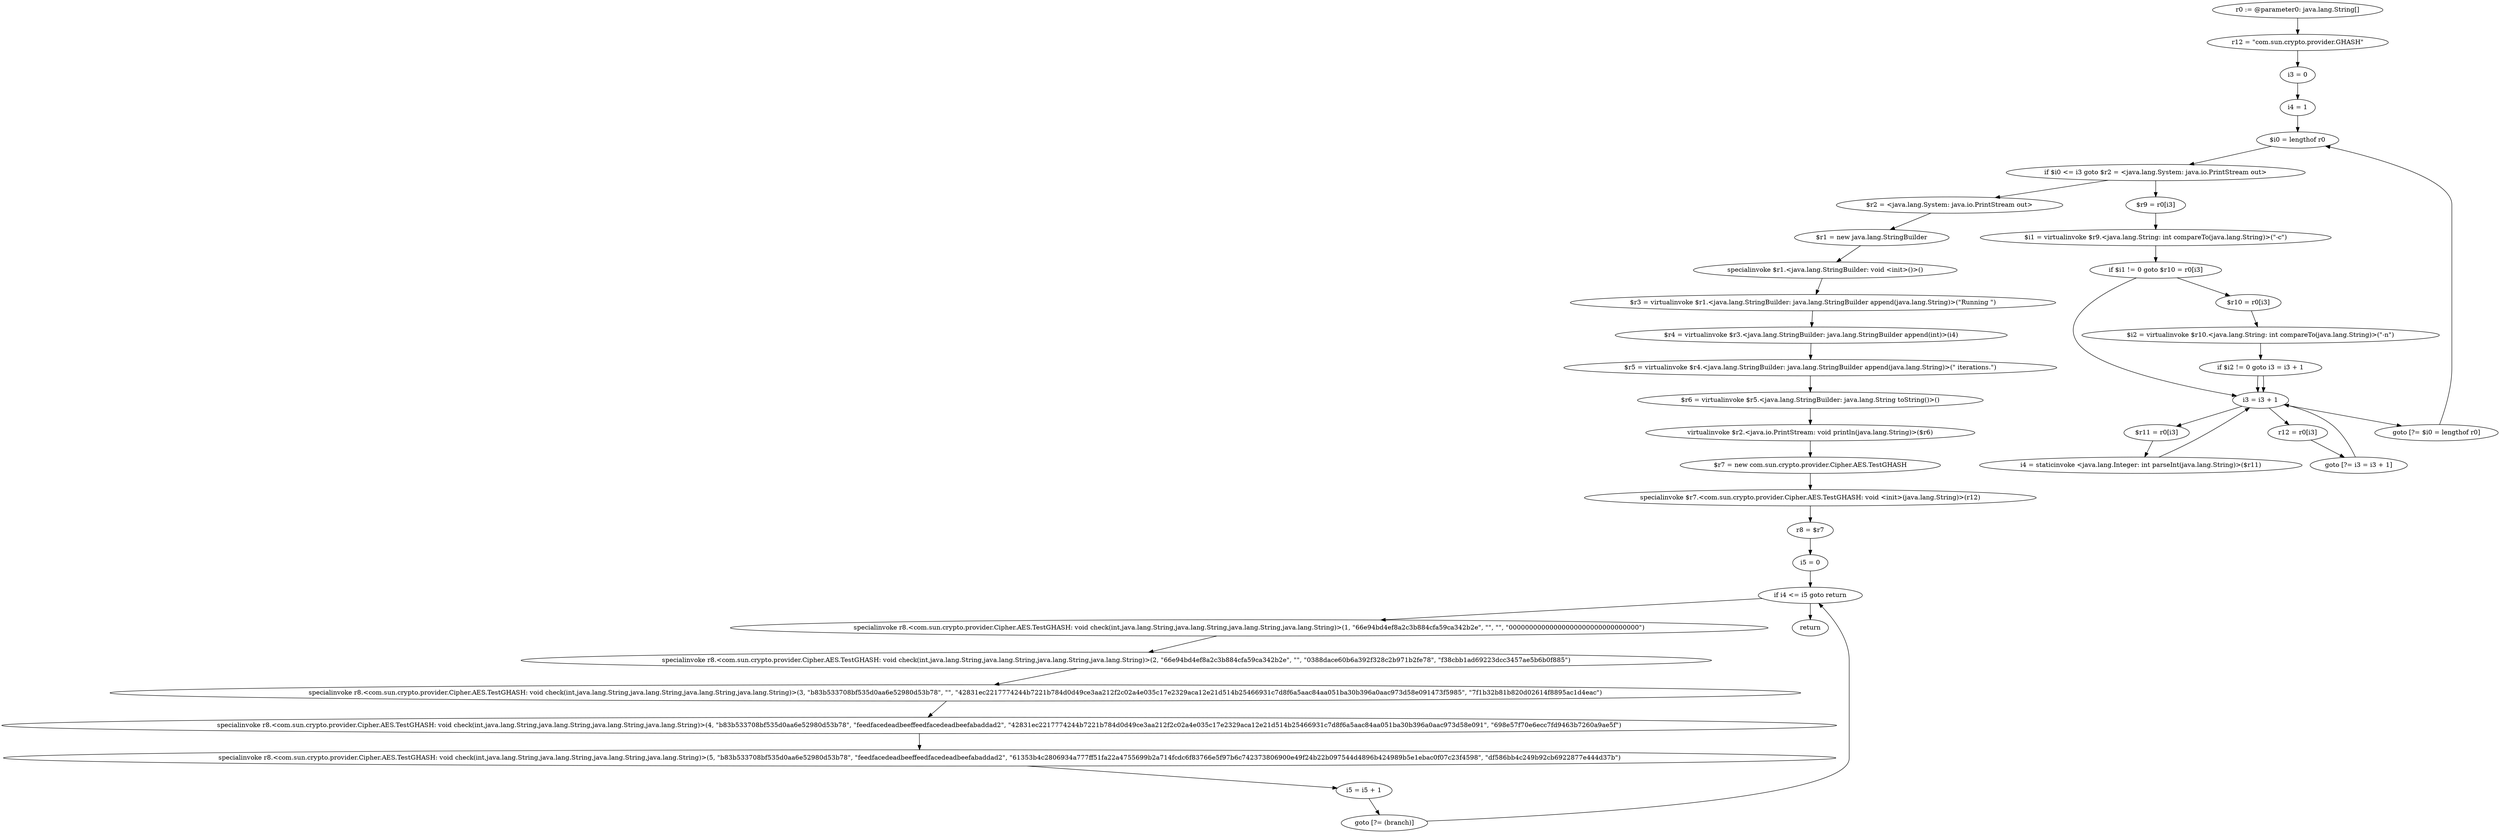 digraph "unitGraph" {
    "r0 := @parameter0: java.lang.String[]"
    "r12 = \"com.sun.crypto.provider.GHASH\""
    "i3 = 0"
    "i4 = 1"
    "$i0 = lengthof r0"
    "if $i0 <= i3 goto $r2 = <java.lang.System: java.io.PrintStream out>"
    "$r9 = r0[i3]"
    "$i1 = virtualinvoke $r9.<java.lang.String: int compareTo(java.lang.String)>(\"-c\")"
    "if $i1 != 0 goto $r10 = r0[i3]"
    "i3 = i3 + 1"
    "r12 = r0[i3]"
    "goto [?= i3 = i3 + 1]"
    "$r10 = r0[i3]"
    "$i2 = virtualinvoke $r10.<java.lang.String: int compareTo(java.lang.String)>(\"-n\")"
    "if $i2 != 0 goto i3 = i3 + 1"
    "$r11 = r0[i3]"
    "i4 = staticinvoke <java.lang.Integer: int parseInt(java.lang.String)>($r11)"
    "goto [?= $i0 = lengthof r0]"
    "$r2 = <java.lang.System: java.io.PrintStream out>"
    "$r1 = new java.lang.StringBuilder"
    "specialinvoke $r1.<java.lang.StringBuilder: void <init>()>()"
    "$r3 = virtualinvoke $r1.<java.lang.StringBuilder: java.lang.StringBuilder append(java.lang.String)>(\"Running \")"
    "$r4 = virtualinvoke $r3.<java.lang.StringBuilder: java.lang.StringBuilder append(int)>(i4)"
    "$r5 = virtualinvoke $r4.<java.lang.StringBuilder: java.lang.StringBuilder append(java.lang.String)>(\" iterations.\")"
    "$r6 = virtualinvoke $r5.<java.lang.StringBuilder: java.lang.String toString()>()"
    "virtualinvoke $r2.<java.io.PrintStream: void println(java.lang.String)>($r6)"
    "$r7 = new com.sun.crypto.provider.Cipher.AES.TestGHASH"
    "specialinvoke $r7.<com.sun.crypto.provider.Cipher.AES.TestGHASH: void <init>(java.lang.String)>(r12)"
    "r8 = $r7"
    "i5 = 0"
    "if i4 <= i5 goto return"
    "specialinvoke r8.<com.sun.crypto.provider.Cipher.AES.TestGHASH: void check(int,java.lang.String,java.lang.String,java.lang.String,java.lang.String)>(1, \"66e94bd4ef8a2c3b884cfa59ca342b2e\", \"\", \"\", \"00000000000000000000000000000000\")"
    "specialinvoke r8.<com.sun.crypto.provider.Cipher.AES.TestGHASH: void check(int,java.lang.String,java.lang.String,java.lang.String,java.lang.String)>(2, \"66e94bd4ef8a2c3b884cfa59ca342b2e\", \"\", \"0388dace60b6a392f328c2b971b2fe78\", \"f38cbb1ad69223dcc3457ae5b6b0f885\")"
    "specialinvoke r8.<com.sun.crypto.provider.Cipher.AES.TestGHASH: void check(int,java.lang.String,java.lang.String,java.lang.String,java.lang.String)>(3, \"b83b533708bf535d0aa6e52980d53b78\", \"\", \"42831ec2217774244b7221b784d0d49ce3aa212f2c02a4e035c17e2329aca12e21d514b25466931c7d8f6a5aac84aa051ba30b396a0aac973d58e091473f5985\", \"7f1b32b81b820d02614f8895ac1d4eac\")"
    "specialinvoke r8.<com.sun.crypto.provider.Cipher.AES.TestGHASH: void check(int,java.lang.String,java.lang.String,java.lang.String,java.lang.String)>(4, \"b83b533708bf535d0aa6e52980d53b78\", \"feedfacedeadbeeffeedfacedeadbeefabaddad2\", \"42831ec2217774244b7221b784d0d49ce3aa212f2c02a4e035c17e2329aca12e21d514b25466931c7d8f6a5aac84aa051ba30b396a0aac973d58e091\", \"698e57f70e6ecc7fd9463b7260a9ae5f\")"
    "specialinvoke r8.<com.sun.crypto.provider.Cipher.AES.TestGHASH: void check(int,java.lang.String,java.lang.String,java.lang.String,java.lang.String)>(5, \"b83b533708bf535d0aa6e52980d53b78\", \"feedfacedeadbeeffeedfacedeadbeefabaddad2\", \"61353b4c2806934a777ff51fa22a4755699b2a714fcdc6f83766e5f97b6c742373806900e49f24b22b097544d4896b424989b5e1ebac0f07c23f4598\", \"df586bb4c249b92cb6922877e444d37b\")"
    "i5 = i5 + 1"
    "goto [?= (branch)]"
    "return"
    "r0 := @parameter0: java.lang.String[]"->"r12 = \"com.sun.crypto.provider.GHASH\"";
    "r12 = \"com.sun.crypto.provider.GHASH\""->"i3 = 0";
    "i3 = 0"->"i4 = 1";
    "i4 = 1"->"$i0 = lengthof r0";
    "$i0 = lengthof r0"->"if $i0 <= i3 goto $r2 = <java.lang.System: java.io.PrintStream out>";
    "if $i0 <= i3 goto $r2 = <java.lang.System: java.io.PrintStream out>"->"$r9 = r0[i3]";
    "if $i0 <= i3 goto $r2 = <java.lang.System: java.io.PrintStream out>"->"$r2 = <java.lang.System: java.io.PrintStream out>";
    "$r9 = r0[i3]"->"$i1 = virtualinvoke $r9.<java.lang.String: int compareTo(java.lang.String)>(\"-c\")";
    "$i1 = virtualinvoke $r9.<java.lang.String: int compareTo(java.lang.String)>(\"-c\")"->"if $i1 != 0 goto $r10 = r0[i3]";
    "if $i1 != 0 goto $r10 = r0[i3]"->"i3 = i3 + 1";
    "if $i1 != 0 goto $r10 = r0[i3]"->"$r10 = r0[i3]";
    "i3 = i3 + 1"->"r12 = r0[i3]";
    "r12 = r0[i3]"->"goto [?= i3 = i3 + 1]";
    "goto [?= i3 = i3 + 1]"->"i3 = i3 + 1";
    "$r10 = r0[i3]"->"$i2 = virtualinvoke $r10.<java.lang.String: int compareTo(java.lang.String)>(\"-n\")";
    "$i2 = virtualinvoke $r10.<java.lang.String: int compareTo(java.lang.String)>(\"-n\")"->"if $i2 != 0 goto i3 = i3 + 1";
    "if $i2 != 0 goto i3 = i3 + 1"->"i3 = i3 + 1";
    "if $i2 != 0 goto i3 = i3 + 1"->"i3 = i3 + 1";
    "i3 = i3 + 1"->"$r11 = r0[i3]";
    "$r11 = r0[i3]"->"i4 = staticinvoke <java.lang.Integer: int parseInt(java.lang.String)>($r11)";
    "i4 = staticinvoke <java.lang.Integer: int parseInt(java.lang.String)>($r11)"->"i3 = i3 + 1";
    "i3 = i3 + 1"->"goto [?= $i0 = lengthof r0]";
    "goto [?= $i0 = lengthof r0]"->"$i0 = lengthof r0";
    "$r2 = <java.lang.System: java.io.PrintStream out>"->"$r1 = new java.lang.StringBuilder";
    "$r1 = new java.lang.StringBuilder"->"specialinvoke $r1.<java.lang.StringBuilder: void <init>()>()";
    "specialinvoke $r1.<java.lang.StringBuilder: void <init>()>()"->"$r3 = virtualinvoke $r1.<java.lang.StringBuilder: java.lang.StringBuilder append(java.lang.String)>(\"Running \")";
    "$r3 = virtualinvoke $r1.<java.lang.StringBuilder: java.lang.StringBuilder append(java.lang.String)>(\"Running \")"->"$r4 = virtualinvoke $r3.<java.lang.StringBuilder: java.lang.StringBuilder append(int)>(i4)";
    "$r4 = virtualinvoke $r3.<java.lang.StringBuilder: java.lang.StringBuilder append(int)>(i4)"->"$r5 = virtualinvoke $r4.<java.lang.StringBuilder: java.lang.StringBuilder append(java.lang.String)>(\" iterations.\")";
    "$r5 = virtualinvoke $r4.<java.lang.StringBuilder: java.lang.StringBuilder append(java.lang.String)>(\" iterations.\")"->"$r6 = virtualinvoke $r5.<java.lang.StringBuilder: java.lang.String toString()>()";
    "$r6 = virtualinvoke $r5.<java.lang.StringBuilder: java.lang.String toString()>()"->"virtualinvoke $r2.<java.io.PrintStream: void println(java.lang.String)>($r6)";
    "virtualinvoke $r2.<java.io.PrintStream: void println(java.lang.String)>($r6)"->"$r7 = new com.sun.crypto.provider.Cipher.AES.TestGHASH";
    "$r7 = new com.sun.crypto.provider.Cipher.AES.TestGHASH"->"specialinvoke $r7.<com.sun.crypto.provider.Cipher.AES.TestGHASH: void <init>(java.lang.String)>(r12)";
    "specialinvoke $r7.<com.sun.crypto.provider.Cipher.AES.TestGHASH: void <init>(java.lang.String)>(r12)"->"r8 = $r7";
    "r8 = $r7"->"i5 = 0";
    "i5 = 0"->"if i4 <= i5 goto return";
    "if i4 <= i5 goto return"->"specialinvoke r8.<com.sun.crypto.provider.Cipher.AES.TestGHASH: void check(int,java.lang.String,java.lang.String,java.lang.String,java.lang.String)>(1, \"66e94bd4ef8a2c3b884cfa59ca342b2e\", \"\", \"\", \"00000000000000000000000000000000\")";
    "if i4 <= i5 goto return"->"return";
    "specialinvoke r8.<com.sun.crypto.provider.Cipher.AES.TestGHASH: void check(int,java.lang.String,java.lang.String,java.lang.String,java.lang.String)>(1, \"66e94bd4ef8a2c3b884cfa59ca342b2e\", \"\", \"\", \"00000000000000000000000000000000\")"->"specialinvoke r8.<com.sun.crypto.provider.Cipher.AES.TestGHASH: void check(int,java.lang.String,java.lang.String,java.lang.String,java.lang.String)>(2, \"66e94bd4ef8a2c3b884cfa59ca342b2e\", \"\", \"0388dace60b6a392f328c2b971b2fe78\", \"f38cbb1ad69223dcc3457ae5b6b0f885\")";
    "specialinvoke r8.<com.sun.crypto.provider.Cipher.AES.TestGHASH: void check(int,java.lang.String,java.lang.String,java.lang.String,java.lang.String)>(2, \"66e94bd4ef8a2c3b884cfa59ca342b2e\", \"\", \"0388dace60b6a392f328c2b971b2fe78\", \"f38cbb1ad69223dcc3457ae5b6b0f885\")"->"specialinvoke r8.<com.sun.crypto.provider.Cipher.AES.TestGHASH: void check(int,java.lang.String,java.lang.String,java.lang.String,java.lang.String)>(3, \"b83b533708bf535d0aa6e52980d53b78\", \"\", \"42831ec2217774244b7221b784d0d49ce3aa212f2c02a4e035c17e2329aca12e21d514b25466931c7d8f6a5aac84aa051ba30b396a0aac973d58e091473f5985\", \"7f1b32b81b820d02614f8895ac1d4eac\")";
    "specialinvoke r8.<com.sun.crypto.provider.Cipher.AES.TestGHASH: void check(int,java.lang.String,java.lang.String,java.lang.String,java.lang.String)>(3, \"b83b533708bf535d0aa6e52980d53b78\", \"\", \"42831ec2217774244b7221b784d0d49ce3aa212f2c02a4e035c17e2329aca12e21d514b25466931c7d8f6a5aac84aa051ba30b396a0aac973d58e091473f5985\", \"7f1b32b81b820d02614f8895ac1d4eac\")"->"specialinvoke r8.<com.sun.crypto.provider.Cipher.AES.TestGHASH: void check(int,java.lang.String,java.lang.String,java.lang.String,java.lang.String)>(4, \"b83b533708bf535d0aa6e52980d53b78\", \"feedfacedeadbeeffeedfacedeadbeefabaddad2\", \"42831ec2217774244b7221b784d0d49ce3aa212f2c02a4e035c17e2329aca12e21d514b25466931c7d8f6a5aac84aa051ba30b396a0aac973d58e091\", \"698e57f70e6ecc7fd9463b7260a9ae5f\")";
    "specialinvoke r8.<com.sun.crypto.provider.Cipher.AES.TestGHASH: void check(int,java.lang.String,java.lang.String,java.lang.String,java.lang.String)>(4, \"b83b533708bf535d0aa6e52980d53b78\", \"feedfacedeadbeeffeedfacedeadbeefabaddad2\", \"42831ec2217774244b7221b784d0d49ce3aa212f2c02a4e035c17e2329aca12e21d514b25466931c7d8f6a5aac84aa051ba30b396a0aac973d58e091\", \"698e57f70e6ecc7fd9463b7260a9ae5f\")"->"specialinvoke r8.<com.sun.crypto.provider.Cipher.AES.TestGHASH: void check(int,java.lang.String,java.lang.String,java.lang.String,java.lang.String)>(5, \"b83b533708bf535d0aa6e52980d53b78\", \"feedfacedeadbeeffeedfacedeadbeefabaddad2\", \"61353b4c2806934a777ff51fa22a4755699b2a714fcdc6f83766e5f97b6c742373806900e49f24b22b097544d4896b424989b5e1ebac0f07c23f4598\", \"df586bb4c249b92cb6922877e444d37b\")";
    "specialinvoke r8.<com.sun.crypto.provider.Cipher.AES.TestGHASH: void check(int,java.lang.String,java.lang.String,java.lang.String,java.lang.String)>(5, \"b83b533708bf535d0aa6e52980d53b78\", \"feedfacedeadbeeffeedfacedeadbeefabaddad2\", \"61353b4c2806934a777ff51fa22a4755699b2a714fcdc6f83766e5f97b6c742373806900e49f24b22b097544d4896b424989b5e1ebac0f07c23f4598\", \"df586bb4c249b92cb6922877e444d37b\")"->"i5 = i5 + 1";
    "i5 = i5 + 1"->"goto [?= (branch)]";
    "goto [?= (branch)]"->"if i4 <= i5 goto return";
}
